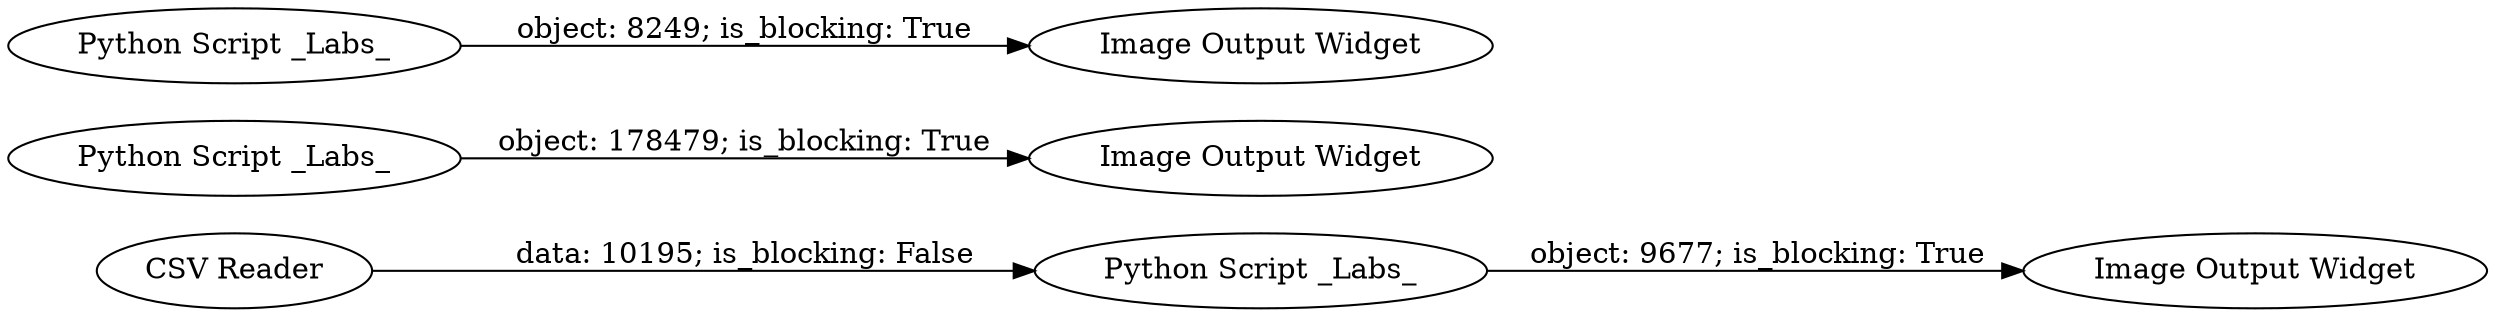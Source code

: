 digraph {
	"7158703943492446959_5" [label="CSV Reader"]
	"7158703943492446959_1" [label="Python Script _Labs_"]
	"7158703943492446959_3" [label="Image Output Widget"]
	"7158703943492446959_7" [label="Image Output Widget"]
	"7158703943492446959_2" [label="Python Script _Labs_"]
	"7158703943492446959_6" [label="Python Script _Labs_"]
	"7158703943492446959_4" [label="Image Output Widget"]
	"7158703943492446959_2" -> "7158703943492446959_4" [label="object: 8249; is_blocking: True"]
	"7158703943492446959_5" -> "7158703943492446959_1" [label="data: 10195; is_blocking: False"]
	"7158703943492446959_6" -> "7158703943492446959_7" [label="object: 178479; is_blocking: True"]
	"7158703943492446959_1" -> "7158703943492446959_3" [label="object: 9677; is_blocking: True"]
	rankdir=LR
}
